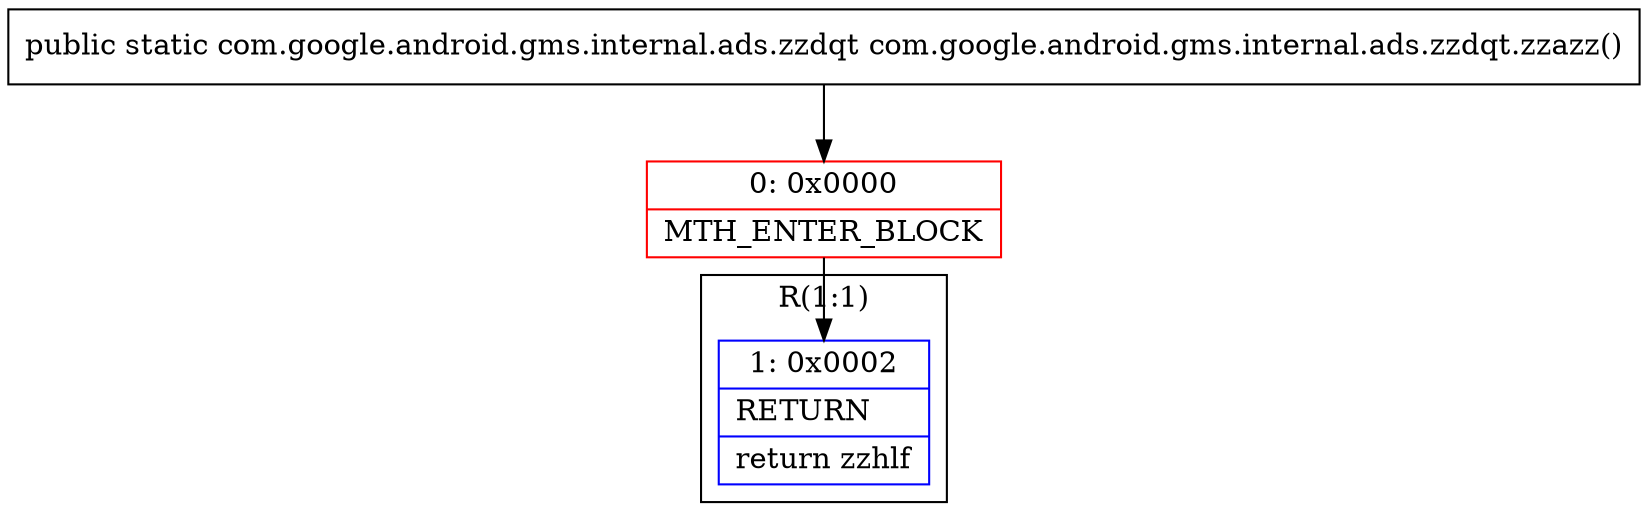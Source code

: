 digraph "CFG forcom.google.android.gms.internal.ads.zzdqt.zzazz()Lcom\/google\/android\/gms\/internal\/ads\/zzdqt;" {
subgraph cluster_Region_386644882 {
label = "R(1:1)";
node [shape=record,color=blue];
Node_1 [shape=record,label="{1\:\ 0x0002|RETURN\l|return zzhlf\l}"];
}
Node_0 [shape=record,color=red,label="{0\:\ 0x0000|MTH_ENTER_BLOCK\l}"];
MethodNode[shape=record,label="{public static com.google.android.gms.internal.ads.zzdqt com.google.android.gms.internal.ads.zzdqt.zzazz() }"];
MethodNode -> Node_0;
Node_0 -> Node_1;
}

